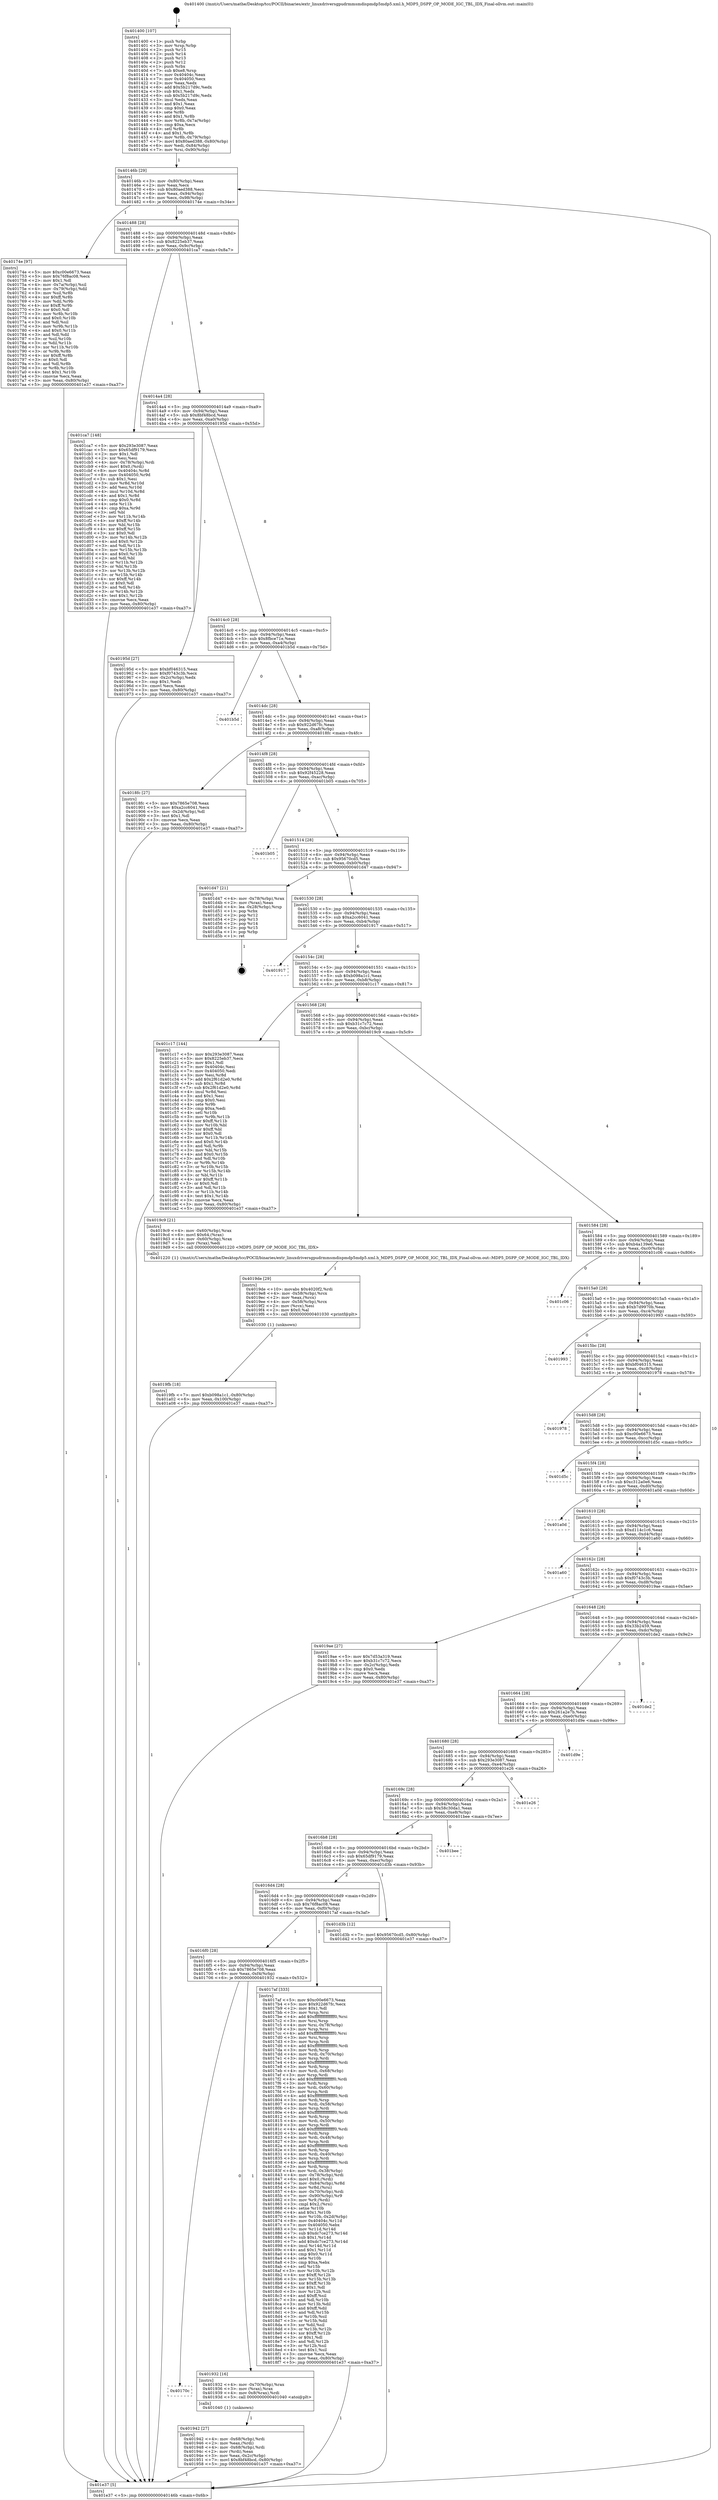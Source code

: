 digraph "0x401400" {
  label = "0x401400 (/mnt/c/Users/mathe/Desktop/tcc/POCII/binaries/extr_linuxdriversgpudrmmsmdispmdp5mdp5.xml.h_MDP5_DSPP_OP_MODE_IGC_TBL_IDX_Final-ollvm.out::main(0))"
  labelloc = "t"
  node[shape=record]

  Entry [label="",width=0.3,height=0.3,shape=circle,fillcolor=black,style=filled]
  "0x40146b" [label="{
     0x40146b [29]\l
     | [instrs]\l
     &nbsp;&nbsp;0x40146b \<+3\>: mov -0x80(%rbp),%eax\l
     &nbsp;&nbsp;0x40146e \<+2\>: mov %eax,%ecx\l
     &nbsp;&nbsp;0x401470 \<+6\>: sub $0x80aed388,%ecx\l
     &nbsp;&nbsp;0x401476 \<+6\>: mov %eax,-0x94(%rbp)\l
     &nbsp;&nbsp;0x40147c \<+6\>: mov %ecx,-0x98(%rbp)\l
     &nbsp;&nbsp;0x401482 \<+6\>: je 000000000040174e \<main+0x34e\>\l
  }"]
  "0x40174e" [label="{
     0x40174e [97]\l
     | [instrs]\l
     &nbsp;&nbsp;0x40174e \<+5\>: mov $0xc00e6673,%eax\l
     &nbsp;&nbsp;0x401753 \<+5\>: mov $0x76f8ac08,%ecx\l
     &nbsp;&nbsp;0x401758 \<+2\>: mov $0x1,%dl\l
     &nbsp;&nbsp;0x40175a \<+4\>: mov -0x7a(%rbp),%sil\l
     &nbsp;&nbsp;0x40175e \<+4\>: mov -0x79(%rbp),%dil\l
     &nbsp;&nbsp;0x401762 \<+3\>: mov %sil,%r8b\l
     &nbsp;&nbsp;0x401765 \<+4\>: xor $0xff,%r8b\l
     &nbsp;&nbsp;0x401769 \<+3\>: mov %dil,%r9b\l
     &nbsp;&nbsp;0x40176c \<+4\>: xor $0xff,%r9b\l
     &nbsp;&nbsp;0x401770 \<+3\>: xor $0x0,%dl\l
     &nbsp;&nbsp;0x401773 \<+3\>: mov %r8b,%r10b\l
     &nbsp;&nbsp;0x401776 \<+4\>: and $0x0,%r10b\l
     &nbsp;&nbsp;0x40177a \<+3\>: and %dl,%sil\l
     &nbsp;&nbsp;0x40177d \<+3\>: mov %r9b,%r11b\l
     &nbsp;&nbsp;0x401780 \<+4\>: and $0x0,%r11b\l
     &nbsp;&nbsp;0x401784 \<+3\>: and %dl,%dil\l
     &nbsp;&nbsp;0x401787 \<+3\>: or %sil,%r10b\l
     &nbsp;&nbsp;0x40178a \<+3\>: or %dil,%r11b\l
     &nbsp;&nbsp;0x40178d \<+3\>: xor %r11b,%r10b\l
     &nbsp;&nbsp;0x401790 \<+3\>: or %r9b,%r8b\l
     &nbsp;&nbsp;0x401793 \<+4\>: xor $0xff,%r8b\l
     &nbsp;&nbsp;0x401797 \<+3\>: or $0x0,%dl\l
     &nbsp;&nbsp;0x40179a \<+3\>: and %dl,%r8b\l
     &nbsp;&nbsp;0x40179d \<+3\>: or %r8b,%r10b\l
     &nbsp;&nbsp;0x4017a0 \<+4\>: test $0x1,%r10b\l
     &nbsp;&nbsp;0x4017a4 \<+3\>: cmovne %ecx,%eax\l
     &nbsp;&nbsp;0x4017a7 \<+3\>: mov %eax,-0x80(%rbp)\l
     &nbsp;&nbsp;0x4017aa \<+5\>: jmp 0000000000401e37 \<main+0xa37\>\l
  }"]
  "0x401488" [label="{
     0x401488 [28]\l
     | [instrs]\l
     &nbsp;&nbsp;0x401488 \<+5\>: jmp 000000000040148d \<main+0x8d\>\l
     &nbsp;&nbsp;0x40148d \<+6\>: mov -0x94(%rbp),%eax\l
     &nbsp;&nbsp;0x401493 \<+5\>: sub $0x8225eb37,%eax\l
     &nbsp;&nbsp;0x401498 \<+6\>: mov %eax,-0x9c(%rbp)\l
     &nbsp;&nbsp;0x40149e \<+6\>: je 0000000000401ca7 \<main+0x8a7\>\l
  }"]
  "0x401e37" [label="{
     0x401e37 [5]\l
     | [instrs]\l
     &nbsp;&nbsp;0x401e37 \<+5\>: jmp 000000000040146b \<main+0x6b\>\l
  }"]
  "0x401400" [label="{
     0x401400 [107]\l
     | [instrs]\l
     &nbsp;&nbsp;0x401400 \<+1\>: push %rbp\l
     &nbsp;&nbsp;0x401401 \<+3\>: mov %rsp,%rbp\l
     &nbsp;&nbsp;0x401404 \<+2\>: push %r15\l
     &nbsp;&nbsp;0x401406 \<+2\>: push %r14\l
     &nbsp;&nbsp;0x401408 \<+2\>: push %r13\l
     &nbsp;&nbsp;0x40140a \<+2\>: push %r12\l
     &nbsp;&nbsp;0x40140c \<+1\>: push %rbx\l
     &nbsp;&nbsp;0x40140d \<+7\>: sub $0xe8,%rsp\l
     &nbsp;&nbsp;0x401414 \<+7\>: mov 0x40404c,%eax\l
     &nbsp;&nbsp;0x40141b \<+7\>: mov 0x404050,%ecx\l
     &nbsp;&nbsp;0x401422 \<+2\>: mov %eax,%edx\l
     &nbsp;&nbsp;0x401424 \<+6\>: add $0x5b217d9c,%edx\l
     &nbsp;&nbsp;0x40142a \<+3\>: sub $0x1,%edx\l
     &nbsp;&nbsp;0x40142d \<+6\>: sub $0x5b217d9c,%edx\l
     &nbsp;&nbsp;0x401433 \<+3\>: imul %edx,%eax\l
     &nbsp;&nbsp;0x401436 \<+3\>: and $0x1,%eax\l
     &nbsp;&nbsp;0x401439 \<+3\>: cmp $0x0,%eax\l
     &nbsp;&nbsp;0x40143c \<+4\>: sete %r8b\l
     &nbsp;&nbsp;0x401440 \<+4\>: and $0x1,%r8b\l
     &nbsp;&nbsp;0x401444 \<+4\>: mov %r8b,-0x7a(%rbp)\l
     &nbsp;&nbsp;0x401448 \<+3\>: cmp $0xa,%ecx\l
     &nbsp;&nbsp;0x40144b \<+4\>: setl %r8b\l
     &nbsp;&nbsp;0x40144f \<+4\>: and $0x1,%r8b\l
     &nbsp;&nbsp;0x401453 \<+4\>: mov %r8b,-0x79(%rbp)\l
     &nbsp;&nbsp;0x401457 \<+7\>: movl $0x80aed388,-0x80(%rbp)\l
     &nbsp;&nbsp;0x40145e \<+6\>: mov %edi,-0x84(%rbp)\l
     &nbsp;&nbsp;0x401464 \<+7\>: mov %rsi,-0x90(%rbp)\l
  }"]
  Exit [label="",width=0.3,height=0.3,shape=circle,fillcolor=black,style=filled,peripheries=2]
  "0x401ca7" [label="{
     0x401ca7 [148]\l
     | [instrs]\l
     &nbsp;&nbsp;0x401ca7 \<+5\>: mov $0x293e3087,%eax\l
     &nbsp;&nbsp;0x401cac \<+5\>: mov $0x65df9179,%ecx\l
     &nbsp;&nbsp;0x401cb1 \<+2\>: mov $0x1,%dl\l
     &nbsp;&nbsp;0x401cb3 \<+2\>: xor %esi,%esi\l
     &nbsp;&nbsp;0x401cb5 \<+4\>: mov -0x78(%rbp),%rdi\l
     &nbsp;&nbsp;0x401cb9 \<+6\>: movl $0x0,(%rdi)\l
     &nbsp;&nbsp;0x401cbf \<+8\>: mov 0x40404c,%r8d\l
     &nbsp;&nbsp;0x401cc7 \<+8\>: mov 0x404050,%r9d\l
     &nbsp;&nbsp;0x401ccf \<+3\>: sub $0x1,%esi\l
     &nbsp;&nbsp;0x401cd2 \<+3\>: mov %r8d,%r10d\l
     &nbsp;&nbsp;0x401cd5 \<+3\>: add %esi,%r10d\l
     &nbsp;&nbsp;0x401cd8 \<+4\>: imul %r10d,%r8d\l
     &nbsp;&nbsp;0x401cdc \<+4\>: and $0x1,%r8d\l
     &nbsp;&nbsp;0x401ce0 \<+4\>: cmp $0x0,%r8d\l
     &nbsp;&nbsp;0x401ce4 \<+4\>: sete %r11b\l
     &nbsp;&nbsp;0x401ce8 \<+4\>: cmp $0xa,%r9d\l
     &nbsp;&nbsp;0x401cec \<+3\>: setl %bl\l
     &nbsp;&nbsp;0x401cef \<+3\>: mov %r11b,%r14b\l
     &nbsp;&nbsp;0x401cf2 \<+4\>: xor $0xff,%r14b\l
     &nbsp;&nbsp;0x401cf6 \<+3\>: mov %bl,%r15b\l
     &nbsp;&nbsp;0x401cf9 \<+4\>: xor $0xff,%r15b\l
     &nbsp;&nbsp;0x401cfd \<+3\>: xor $0x0,%dl\l
     &nbsp;&nbsp;0x401d00 \<+3\>: mov %r14b,%r12b\l
     &nbsp;&nbsp;0x401d03 \<+4\>: and $0x0,%r12b\l
     &nbsp;&nbsp;0x401d07 \<+3\>: and %dl,%r11b\l
     &nbsp;&nbsp;0x401d0a \<+3\>: mov %r15b,%r13b\l
     &nbsp;&nbsp;0x401d0d \<+4\>: and $0x0,%r13b\l
     &nbsp;&nbsp;0x401d11 \<+2\>: and %dl,%bl\l
     &nbsp;&nbsp;0x401d13 \<+3\>: or %r11b,%r12b\l
     &nbsp;&nbsp;0x401d16 \<+3\>: or %bl,%r13b\l
     &nbsp;&nbsp;0x401d19 \<+3\>: xor %r13b,%r12b\l
     &nbsp;&nbsp;0x401d1c \<+3\>: or %r15b,%r14b\l
     &nbsp;&nbsp;0x401d1f \<+4\>: xor $0xff,%r14b\l
     &nbsp;&nbsp;0x401d23 \<+3\>: or $0x0,%dl\l
     &nbsp;&nbsp;0x401d26 \<+3\>: and %dl,%r14b\l
     &nbsp;&nbsp;0x401d29 \<+3\>: or %r14b,%r12b\l
     &nbsp;&nbsp;0x401d2c \<+4\>: test $0x1,%r12b\l
     &nbsp;&nbsp;0x401d30 \<+3\>: cmovne %ecx,%eax\l
     &nbsp;&nbsp;0x401d33 \<+3\>: mov %eax,-0x80(%rbp)\l
     &nbsp;&nbsp;0x401d36 \<+5\>: jmp 0000000000401e37 \<main+0xa37\>\l
  }"]
  "0x4014a4" [label="{
     0x4014a4 [28]\l
     | [instrs]\l
     &nbsp;&nbsp;0x4014a4 \<+5\>: jmp 00000000004014a9 \<main+0xa9\>\l
     &nbsp;&nbsp;0x4014a9 \<+6\>: mov -0x94(%rbp),%eax\l
     &nbsp;&nbsp;0x4014af \<+5\>: sub $0x8bf48bcd,%eax\l
     &nbsp;&nbsp;0x4014b4 \<+6\>: mov %eax,-0xa0(%rbp)\l
     &nbsp;&nbsp;0x4014ba \<+6\>: je 000000000040195d \<main+0x55d\>\l
  }"]
  "0x4019fb" [label="{
     0x4019fb [18]\l
     | [instrs]\l
     &nbsp;&nbsp;0x4019fb \<+7\>: movl $0xb098a1c1,-0x80(%rbp)\l
     &nbsp;&nbsp;0x401a02 \<+6\>: mov %eax,-0x100(%rbp)\l
     &nbsp;&nbsp;0x401a08 \<+5\>: jmp 0000000000401e37 \<main+0xa37\>\l
  }"]
  "0x40195d" [label="{
     0x40195d [27]\l
     | [instrs]\l
     &nbsp;&nbsp;0x40195d \<+5\>: mov $0xbf046315,%eax\l
     &nbsp;&nbsp;0x401962 \<+5\>: mov $0xf0743c3b,%ecx\l
     &nbsp;&nbsp;0x401967 \<+3\>: mov -0x2c(%rbp),%edx\l
     &nbsp;&nbsp;0x40196a \<+3\>: cmp $0x1,%edx\l
     &nbsp;&nbsp;0x40196d \<+3\>: cmovl %ecx,%eax\l
     &nbsp;&nbsp;0x401970 \<+3\>: mov %eax,-0x80(%rbp)\l
     &nbsp;&nbsp;0x401973 \<+5\>: jmp 0000000000401e37 \<main+0xa37\>\l
  }"]
  "0x4014c0" [label="{
     0x4014c0 [28]\l
     | [instrs]\l
     &nbsp;&nbsp;0x4014c0 \<+5\>: jmp 00000000004014c5 \<main+0xc5\>\l
     &nbsp;&nbsp;0x4014c5 \<+6\>: mov -0x94(%rbp),%eax\l
     &nbsp;&nbsp;0x4014cb \<+5\>: sub $0x8fbce71e,%eax\l
     &nbsp;&nbsp;0x4014d0 \<+6\>: mov %eax,-0xa4(%rbp)\l
     &nbsp;&nbsp;0x4014d6 \<+6\>: je 0000000000401b5d \<main+0x75d\>\l
  }"]
  "0x4019de" [label="{
     0x4019de [29]\l
     | [instrs]\l
     &nbsp;&nbsp;0x4019de \<+10\>: movabs $0x4020f2,%rdi\l
     &nbsp;&nbsp;0x4019e8 \<+4\>: mov -0x58(%rbp),%rcx\l
     &nbsp;&nbsp;0x4019ec \<+2\>: mov %eax,(%rcx)\l
     &nbsp;&nbsp;0x4019ee \<+4\>: mov -0x58(%rbp),%rcx\l
     &nbsp;&nbsp;0x4019f2 \<+2\>: mov (%rcx),%esi\l
     &nbsp;&nbsp;0x4019f4 \<+2\>: mov $0x0,%al\l
     &nbsp;&nbsp;0x4019f6 \<+5\>: call 0000000000401030 \<printf@plt\>\l
     | [calls]\l
     &nbsp;&nbsp;0x401030 \{1\} (unknown)\l
  }"]
  "0x401b5d" [label="{
     0x401b5d\l
  }", style=dashed]
  "0x4014dc" [label="{
     0x4014dc [28]\l
     | [instrs]\l
     &nbsp;&nbsp;0x4014dc \<+5\>: jmp 00000000004014e1 \<main+0xe1\>\l
     &nbsp;&nbsp;0x4014e1 \<+6\>: mov -0x94(%rbp),%eax\l
     &nbsp;&nbsp;0x4014e7 \<+5\>: sub $0x922d67fc,%eax\l
     &nbsp;&nbsp;0x4014ec \<+6\>: mov %eax,-0xa8(%rbp)\l
     &nbsp;&nbsp;0x4014f2 \<+6\>: je 00000000004018fc \<main+0x4fc\>\l
  }"]
  "0x401942" [label="{
     0x401942 [27]\l
     | [instrs]\l
     &nbsp;&nbsp;0x401942 \<+4\>: mov -0x68(%rbp),%rdi\l
     &nbsp;&nbsp;0x401946 \<+2\>: mov %eax,(%rdi)\l
     &nbsp;&nbsp;0x401948 \<+4\>: mov -0x68(%rbp),%rdi\l
     &nbsp;&nbsp;0x40194c \<+2\>: mov (%rdi),%eax\l
     &nbsp;&nbsp;0x40194e \<+3\>: mov %eax,-0x2c(%rbp)\l
     &nbsp;&nbsp;0x401951 \<+7\>: movl $0x8bf48bcd,-0x80(%rbp)\l
     &nbsp;&nbsp;0x401958 \<+5\>: jmp 0000000000401e37 \<main+0xa37\>\l
  }"]
  "0x4018fc" [label="{
     0x4018fc [27]\l
     | [instrs]\l
     &nbsp;&nbsp;0x4018fc \<+5\>: mov $0x7865e708,%eax\l
     &nbsp;&nbsp;0x401901 \<+5\>: mov $0xa2cc6041,%ecx\l
     &nbsp;&nbsp;0x401906 \<+3\>: mov -0x2d(%rbp),%dl\l
     &nbsp;&nbsp;0x401909 \<+3\>: test $0x1,%dl\l
     &nbsp;&nbsp;0x40190c \<+3\>: cmovne %ecx,%eax\l
     &nbsp;&nbsp;0x40190f \<+3\>: mov %eax,-0x80(%rbp)\l
     &nbsp;&nbsp;0x401912 \<+5\>: jmp 0000000000401e37 \<main+0xa37\>\l
  }"]
  "0x4014f8" [label="{
     0x4014f8 [28]\l
     | [instrs]\l
     &nbsp;&nbsp;0x4014f8 \<+5\>: jmp 00000000004014fd \<main+0xfd\>\l
     &nbsp;&nbsp;0x4014fd \<+6\>: mov -0x94(%rbp),%eax\l
     &nbsp;&nbsp;0x401503 \<+5\>: sub $0x92f45228,%eax\l
     &nbsp;&nbsp;0x401508 \<+6\>: mov %eax,-0xac(%rbp)\l
     &nbsp;&nbsp;0x40150e \<+6\>: je 0000000000401b05 \<main+0x705\>\l
  }"]
  "0x40170c" [label="{
     0x40170c\l
  }", style=dashed]
  "0x401b05" [label="{
     0x401b05\l
  }", style=dashed]
  "0x401514" [label="{
     0x401514 [28]\l
     | [instrs]\l
     &nbsp;&nbsp;0x401514 \<+5\>: jmp 0000000000401519 \<main+0x119\>\l
     &nbsp;&nbsp;0x401519 \<+6\>: mov -0x94(%rbp),%eax\l
     &nbsp;&nbsp;0x40151f \<+5\>: sub $0x95670cd5,%eax\l
     &nbsp;&nbsp;0x401524 \<+6\>: mov %eax,-0xb0(%rbp)\l
     &nbsp;&nbsp;0x40152a \<+6\>: je 0000000000401d47 \<main+0x947\>\l
  }"]
  "0x401932" [label="{
     0x401932 [16]\l
     | [instrs]\l
     &nbsp;&nbsp;0x401932 \<+4\>: mov -0x70(%rbp),%rax\l
     &nbsp;&nbsp;0x401936 \<+3\>: mov (%rax),%rax\l
     &nbsp;&nbsp;0x401939 \<+4\>: mov 0x8(%rax),%rdi\l
     &nbsp;&nbsp;0x40193d \<+5\>: call 0000000000401040 \<atoi@plt\>\l
     | [calls]\l
     &nbsp;&nbsp;0x401040 \{1\} (unknown)\l
  }"]
  "0x401d47" [label="{
     0x401d47 [21]\l
     | [instrs]\l
     &nbsp;&nbsp;0x401d47 \<+4\>: mov -0x78(%rbp),%rax\l
     &nbsp;&nbsp;0x401d4b \<+2\>: mov (%rax),%eax\l
     &nbsp;&nbsp;0x401d4d \<+4\>: lea -0x28(%rbp),%rsp\l
     &nbsp;&nbsp;0x401d51 \<+1\>: pop %rbx\l
     &nbsp;&nbsp;0x401d52 \<+2\>: pop %r12\l
     &nbsp;&nbsp;0x401d54 \<+2\>: pop %r13\l
     &nbsp;&nbsp;0x401d56 \<+2\>: pop %r14\l
     &nbsp;&nbsp;0x401d58 \<+2\>: pop %r15\l
     &nbsp;&nbsp;0x401d5a \<+1\>: pop %rbp\l
     &nbsp;&nbsp;0x401d5b \<+1\>: ret\l
  }"]
  "0x401530" [label="{
     0x401530 [28]\l
     | [instrs]\l
     &nbsp;&nbsp;0x401530 \<+5\>: jmp 0000000000401535 \<main+0x135\>\l
     &nbsp;&nbsp;0x401535 \<+6\>: mov -0x94(%rbp),%eax\l
     &nbsp;&nbsp;0x40153b \<+5\>: sub $0xa2cc6041,%eax\l
     &nbsp;&nbsp;0x401540 \<+6\>: mov %eax,-0xb4(%rbp)\l
     &nbsp;&nbsp;0x401546 \<+6\>: je 0000000000401917 \<main+0x517\>\l
  }"]
  "0x4016f0" [label="{
     0x4016f0 [28]\l
     | [instrs]\l
     &nbsp;&nbsp;0x4016f0 \<+5\>: jmp 00000000004016f5 \<main+0x2f5\>\l
     &nbsp;&nbsp;0x4016f5 \<+6\>: mov -0x94(%rbp),%eax\l
     &nbsp;&nbsp;0x4016fb \<+5\>: sub $0x7865e708,%eax\l
     &nbsp;&nbsp;0x401700 \<+6\>: mov %eax,-0xf4(%rbp)\l
     &nbsp;&nbsp;0x401706 \<+6\>: je 0000000000401932 \<main+0x532\>\l
  }"]
  "0x401917" [label="{
     0x401917\l
  }", style=dashed]
  "0x40154c" [label="{
     0x40154c [28]\l
     | [instrs]\l
     &nbsp;&nbsp;0x40154c \<+5\>: jmp 0000000000401551 \<main+0x151\>\l
     &nbsp;&nbsp;0x401551 \<+6\>: mov -0x94(%rbp),%eax\l
     &nbsp;&nbsp;0x401557 \<+5\>: sub $0xb098a1c1,%eax\l
     &nbsp;&nbsp;0x40155c \<+6\>: mov %eax,-0xb8(%rbp)\l
     &nbsp;&nbsp;0x401562 \<+6\>: je 0000000000401c17 \<main+0x817\>\l
  }"]
  "0x4017af" [label="{
     0x4017af [333]\l
     | [instrs]\l
     &nbsp;&nbsp;0x4017af \<+5\>: mov $0xc00e6673,%eax\l
     &nbsp;&nbsp;0x4017b4 \<+5\>: mov $0x922d67fc,%ecx\l
     &nbsp;&nbsp;0x4017b9 \<+2\>: mov $0x1,%dl\l
     &nbsp;&nbsp;0x4017bb \<+3\>: mov %rsp,%rsi\l
     &nbsp;&nbsp;0x4017be \<+4\>: add $0xfffffffffffffff0,%rsi\l
     &nbsp;&nbsp;0x4017c2 \<+3\>: mov %rsi,%rsp\l
     &nbsp;&nbsp;0x4017c5 \<+4\>: mov %rsi,-0x78(%rbp)\l
     &nbsp;&nbsp;0x4017c9 \<+3\>: mov %rsp,%rsi\l
     &nbsp;&nbsp;0x4017cc \<+4\>: add $0xfffffffffffffff0,%rsi\l
     &nbsp;&nbsp;0x4017d0 \<+3\>: mov %rsi,%rsp\l
     &nbsp;&nbsp;0x4017d3 \<+3\>: mov %rsp,%rdi\l
     &nbsp;&nbsp;0x4017d6 \<+4\>: add $0xfffffffffffffff0,%rdi\l
     &nbsp;&nbsp;0x4017da \<+3\>: mov %rdi,%rsp\l
     &nbsp;&nbsp;0x4017dd \<+4\>: mov %rdi,-0x70(%rbp)\l
     &nbsp;&nbsp;0x4017e1 \<+3\>: mov %rsp,%rdi\l
     &nbsp;&nbsp;0x4017e4 \<+4\>: add $0xfffffffffffffff0,%rdi\l
     &nbsp;&nbsp;0x4017e8 \<+3\>: mov %rdi,%rsp\l
     &nbsp;&nbsp;0x4017eb \<+4\>: mov %rdi,-0x68(%rbp)\l
     &nbsp;&nbsp;0x4017ef \<+3\>: mov %rsp,%rdi\l
     &nbsp;&nbsp;0x4017f2 \<+4\>: add $0xfffffffffffffff0,%rdi\l
     &nbsp;&nbsp;0x4017f6 \<+3\>: mov %rdi,%rsp\l
     &nbsp;&nbsp;0x4017f9 \<+4\>: mov %rdi,-0x60(%rbp)\l
     &nbsp;&nbsp;0x4017fd \<+3\>: mov %rsp,%rdi\l
     &nbsp;&nbsp;0x401800 \<+4\>: add $0xfffffffffffffff0,%rdi\l
     &nbsp;&nbsp;0x401804 \<+3\>: mov %rdi,%rsp\l
     &nbsp;&nbsp;0x401807 \<+4\>: mov %rdi,-0x58(%rbp)\l
     &nbsp;&nbsp;0x40180b \<+3\>: mov %rsp,%rdi\l
     &nbsp;&nbsp;0x40180e \<+4\>: add $0xfffffffffffffff0,%rdi\l
     &nbsp;&nbsp;0x401812 \<+3\>: mov %rdi,%rsp\l
     &nbsp;&nbsp;0x401815 \<+4\>: mov %rdi,-0x50(%rbp)\l
     &nbsp;&nbsp;0x401819 \<+3\>: mov %rsp,%rdi\l
     &nbsp;&nbsp;0x40181c \<+4\>: add $0xfffffffffffffff0,%rdi\l
     &nbsp;&nbsp;0x401820 \<+3\>: mov %rdi,%rsp\l
     &nbsp;&nbsp;0x401823 \<+4\>: mov %rdi,-0x48(%rbp)\l
     &nbsp;&nbsp;0x401827 \<+3\>: mov %rsp,%rdi\l
     &nbsp;&nbsp;0x40182a \<+4\>: add $0xfffffffffffffff0,%rdi\l
     &nbsp;&nbsp;0x40182e \<+3\>: mov %rdi,%rsp\l
     &nbsp;&nbsp;0x401831 \<+4\>: mov %rdi,-0x40(%rbp)\l
     &nbsp;&nbsp;0x401835 \<+3\>: mov %rsp,%rdi\l
     &nbsp;&nbsp;0x401838 \<+4\>: add $0xfffffffffffffff0,%rdi\l
     &nbsp;&nbsp;0x40183c \<+3\>: mov %rdi,%rsp\l
     &nbsp;&nbsp;0x40183f \<+4\>: mov %rdi,-0x38(%rbp)\l
     &nbsp;&nbsp;0x401843 \<+4\>: mov -0x78(%rbp),%rdi\l
     &nbsp;&nbsp;0x401847 \<+6\>: movl $0x0,(%rdi)\l
     &nbsp;&nbsp;0x40184d \<+7\>: mov -0x84(%rbp),%r8d\l
     &nbsp;&nbsp;0x401854 \<+3\>: mov %r8d,(%rsi)\l
     &nbsp;&nbsp;0x401857 \<+4\>: mov -0x70(%rbp),%rdi\l
     &nbsp;&nbsp;0x40185b \<+7\>: mov -0x90(%rbp),%r9\l
     &nbsp;&nbsp;0x401862 \<+3\>: mov %r9,(%rdi)\l
     &nbsp;&nbsp;0x401865 \<+3\>: cmpl $0x2,(%rsi)\l
     &nbsp;&nbsp;0x401868 \<+4\>: setne %r10b\l
     &nbsp;&nbsp;0x40186c \<+4\>: and $0x1,%r10b\l
     &nbsp;&nbsp;0x401870 \<+4\>: mov %r10b,-0x2d(%rbp)\l
     &nbsp;&nbsp;0x401874 \<+8\>: mov 0x40404c,%r11d\l
     &nbsp;&nbsp;0x40187c \<+7\>: mov 0x404050,%ebx\l
     &nbsp;&nbsp;0x401883 \<+3\>: mov %r11d,%r14d\l
     &nbsp;&nbsp;0x401886 \<+7\>: sub $0xdc7ce273,%r14d\l
     &nbsp;&nbsp;0x40188d \<+4\>: sub $0x1,%r14d\l
     &nbsp;&nbsp;0x401891 \<+7\>: add $0xdc7ce273,%r14d\l
     &nbsp;&nbsp;0x401898 \<+4\>: imul %r14d,%r11d\l
     &nbsp;&nbsp;0x40189c \<+4\>: and $0x1,%r11d\l
     &nbsp;&nbsp;0x4018a0 \<+4\>: cmp $0x0,%r11d\l
     &nbsp;&nbsp;0x4018a4 \<+4\>: sete %r10b\l
     &nbsp;&nbsp;0x4018a8 \<+3\>: cmp $0xa,%ebx\l
     &nbsp;&nbsp;0x4018ab \<+4\>: setl %r15b\l
     &nbsp;&nbsp;0x4018af \<+3\>: mov %r10b,%r12b\l
     &nbsp;&nbsp;0x4018b2 \<+4\>: xor $0xff,%r12b\l
     &nbsp;&nbsp;0x4018b6 \<+3\>: mov %r15b,%r13b\l
     &nbsp;&nbsp;0x4018b9 \<+4\>: xor $0xff,%r13b\l
     &nbsp;&nbsp;0x4018bd \<+3\>: xor $0x1,%dl\l
     &nbsp;&nbsp;0x4018c0 \<+3\>: mov %r12b,%sil\l
     &nbsp;&nbsp;0x4018c3 \<+4\>: and $0xff,%sil\l
     &nbsp;&nbsp;0x4018c7 \<+3\>: and %dl,%r10b\l
     &nbsp;&nbsp;0x4018ca \<+3\>: mov %r13b,%dil\l
     &nbsp;&nbsp;0x4018cd \<+4\>: and $0xff,%dil\l
     &nbsp;&nbsp;0x4018d1 \<+3\>: and %dl,%r15b\l
     &nbsp;&nbsp;0x4018d4 \<+3\>: or %r10b,%sil\l
     &nbsp;&nbsp;0x4018d7 \<+3\>: or %r15b,%dil\l
     &nbsp;&nbsp;0x4018da \<+3\>: xor %dil,%sil\l
     &nbsp;&nbsp;0x4018dd \<+3\>: or %r13b,%r12b\l
     &nbsp;&nbsp;0x4018e0 \<+4\>: xor $0xff,%r12b\l
     &nbsp;&nbsp;0x4018e4 \<+3\>: or $0x1,%dl\l
     &nbsp;&nbsp;0x4018e7 \<+3\>: and %dl,%r12b\l
     &nbsp;&nbsp;0x4018ea \<+3\>: or %r12b,%sil\l
     &nbsp;&nbsp;0x4018ed \<+4\>: test $0x1,%sil\l
     &nbsp;&nbsp;0x4018f1 \<+3\>: cmovne %ecx,%eax\l
     &nbsp;&nbsp;0x4018f4 \<+3\>: mov %eax,-0x80(%rbp)\l
     &nbsp;&nbsp;0x4018f7 \<+5\>: jmp 0000000000401e37 \<main+0xa37\>\l
  }"]
  "0x401c17" [label="{
     0x401c17 [144]\l
     | [instrs]\l
     &nbsp;&nbsp;0x401c17 \<+5\>: mov $0x293e3087,%eax\l
     &nbsp;&nbsp;0x401c1c \<+5\>: mov $0x8225eb37,%ecx\l
     &nbsp;&nbsp;0x401c21 \<+2\>: mov $0x1,%dl\l
     &nbsp;&nbsp;0x401c23 \<+7\>: mov 0x40404c,%esi\l
     &nbsp;&nbsp;0x401c2a \<+7\>: mov 0x404050,%edi\l
     &nbsp;&nbsp;0x401c31 \<+3\>: mov %esi,%r8d\l
     &nbsp;&nbsp;0x401c34 \<+7\>: add $0x2f61d2e0,%r8d\l
     &nbsp;&nbsp;0x401c3b \<+4\>: sub $0x1,%r8d\l
     &nbsp;&nbsp;0x401c3f \<+7\>: sub $0x2f61d2e0,%r8d\l
     &nbsp;&nbsp;0x401c46 \<+4\>: imul %r8d,%esi\l
     &nbsp;&nbsp;0x401c4a \<+3\>: and $0x1,%esi\l
     &nbsp;&nbsp;0x401c4d \<+3\>: cmp $0x0,%esi\l
     &nbsp;&nbsp;0x401c50 \<+4\>: sete %r9b\l
     &nbsp;&nbsp;0x401c54 \<+3\>: cmp $0xa,%edi\l
     &nbsp;&nbsp;0x401c57 \<+4\>: setl %r10b\l
     &nbsp;&nbsp;0x401c5b \<+3\>: mov %r9b,%r11b\l
     &nbsp;&nbsp;0x401c5e \<+4\>: xor $0xff,%r11b\l
     &nbsp;&nbsp;0x401c62 \<+3\>: mov %r10b,%bl\l
     &nbsp;&nbsp;0x401c65 \<+3\>: xor $0xff,%bl\l
     &nbsp;&nbsp;0x401c68 \<+3\>: xor $0x0,%dl\l
     &nbsp;&nbsp;0x401c6b \<+3\>: mov %r11b,%r14b\l
     &nbsp;&nbsp;0x401c6e \<+4\>: and $0x0,%r14b\l
     &nbsp;&nbsp;0x401c72 \<+3\>: and %dl,%r9b\l
     &nbsp;&nbsp;0x401c75 \<+3\>: mov %bl,%r15b\l
     &nbsp;&nbsp;0x401c78 \<+4\>: and $0x0,%r15b\l
     &nbsp;&nbsp;0x401c7c \<+3\>: and %dl,%r10b\l
     &nbsp;&nbsp;0x401c7f \<+3\>: or %r9b,%r14b\l
     &nbsp;&nbsp;0x401c82 \<+3\>: or %r10b,%r15b\l
     &nbsp;&nbsp;0x401c85 \<+3\>: xor %r15b,%r14b\l
     &nbsp;&nbsp;0x401c88 \<+3\>: or %bl,%r11b\l
     &nbsp;&nbsp;0x401c8b \<+4\>: xor $0xff,%r11b\l
     &nbsp;&nbsp;0x401c8f \<+3\>: or $0x0,%dl\l
     &nbsp;&nbsp;0x401c92 \<+3\>: and %dl,%r11b\l
     &nbsp;&nbsp;0x401c95 \<+3\>: or %r11b,%r14b\l
     &nbsp;&nbsp;0x401c98 \<+4\>: test $0x1,%r14b\l
     &nbsp;&nbsp;0x401c9c \<+3\>: cmovne %ecx,%eax\l
     &nbsp;&nbsp;0x401c9f \<+3\>: mov %eax,-0x80(%rbp)\l
     &nbsp;&nbsp;0x401ca2 \<+5\>: jmp 0000000000401e37 \<main+0xa37\>\l
  }"]
  "0x401568" [label="{
     0x401568 [28]\l
     | [instrs]\l
     &nbsp;&nbsp;0x401568 \<+5\>: jmp 000000000040156d \<main+0x16d\>\l
     &nbsp;&nbsp;0x40156d \<+6\>: mov -0x94(%rbp),%eax\l
     &nbsp;&nbsp;0x401573 \<+5\>: sub $0xb31c7c72,%eax\l
     &nbsp;&nbsp;0x401578 \<+6\>: mov %eax,-0xbc(%rbp)\l
     &nbsp;&nbsp;0x40157e \<+6\>: je 00000000004019c9 \<main+0x5c9\>\l
  }"]
  "0x4016d4" [label="{
     0x4016d4 [28]\l
     | [instrs]\l
     &nbsp;&nbsp;0x4016d4 \<+5\>: jmp 00000000004016d9 \<main+0x2d9\>\l
     &nbsp;&nbsp;0x4016d9 \<+6\>: mov -0x94(%rbp),%eax\l
     &nbsp;&nbsp;0x4016df \<+5\>: sub $0x76f8ac08,%eax\l
     &nbsp;&nbsp;0x4016e4 \<+6\>: mov %eax,-0xf0(%rbp)\l
     &nbsp;&nbsp;0x4016ea \<+6\>: je 00000000004017af \<main+0x3af\>\l
  }"]
  "0x4019c9" [label="{
     0x4019c9 [21]\l
     | [instrs]\l
     &nbsp;&nbsp;0x4019c9 \<+4\>: mov -0x60(%rbp),%rax\l
     &nbsp;&nbsp;0x4019cd \<+6\>: movl $0x64,(%rax)\l
     &nbsp;&nbsp;0x4019d3 \<+4\>: mov -0x60(%rbp),%rax\l
     &nbsp;&nbsp;0x4019d7 \<+2\>: mov (%rax),%edi\l
     &nbsp;&nbsp;0x4019d9 \<+5\>: call 0000000000401220 \<MDP5_DSPP_OP_MODE_IGC_TBL_IDX\>\l
     | [calls]\l
     &nbsp;&nbsp;0x401220 \{1\} (/mnt/c/Users/mathe/Desktop/tcc/POCII/binaries/extr_linuxdriversgpudrmmsmdispmdp5mdp5.xml.h_MDP5_DSPP_OP_MODE_IGC_TBL_IDX_Final-ollvm.out::MDP5_DSPP_OP_MODE_IGC_TBL_IDX)\l
  }"]
  "0x401584" [label="{
     0x401584 [28]\l
     | [instrs]\l
     &nbsp;&nbsp;0x401584 \<+5\>: jmp 0000000000401589 \<main+0x189\>\l
     &nbsp;&nbsp;0x401589 \<+6\>: mov -0x94(%rbp),%eax\l
     &nbsp;&nbsp;0x40158f \<+5\>: sub $0xb4a139e6,%eax\l
     &nbsp;&nbsp;0x401594 \<+6\>: mov %eax,-0xc0(%rbp)\l
     &nbsp;&nbsp;0x40159a \<+6\>: je 0000000000401c06 \<main+0x806\>\l
  }"]
  "0x401d3b" [label="{
     0x401d3b [12]\l
     | [instrs]\l
     &nbsp;&nbsp;0x401d3b \<+7\>: movl $0x95670cd5,-0x80(%rbp)\l
     &nbsp;&nbsp;0x401d42 \<+5\>: jmp 0000000000401e37 \<main+0xa37\>\l
  }"]
  "0x401c06" [label="{
     0x401c06\l
  }", style=dashed]
  "0x4015a0" [label="{
     0x4015a0 [28]\l
     | [instrs]\l
     &nbsp;&nbsp;0x4015a0 \<+5\>: jmp 00000000004015a5 \<main+0x1a5\>\l
     &nbsp;&nbsp;0x4015a5 \<+6\>: mov -0x94(%rbp),%eax\l
     &nbsp;&nbsp;0x4015ab \<+5\>: sub $0xb7d9970b,%eax\l
     &nbsp;&nbsp;0x4015b0 \<+6\>: mov %eax,-0xc4(%rbp)\l
     &nbsp;&nbsp;0x4015b6 \<+6\>: je 0000000000401993 \<main+0x593\>\l
  }"]
  "0x4016b8" [label="{
     0x4016b8 [28]\l
     | [instrs]\l
     &nbsp;&nbsp;0x4016b8 \<+5\>: jmp 00000000004016bd \<main+0x2bd\>\l
     &nbsp;&nbsp;0x4016bd \<+6\>: mov -0x94(%rbp),%eax\l
     &nbsp;&nbsp;0x4016c3 \<+5\>: sub $0x65df9179,%eax\l
     &nbsp;&nbsp;0x4016c8 \<+6\>: mov %eax,-0xec(%rbp)\l
     &nbsp;&nbsp;0x4016ce \<+6\>: je 0000000000401d3b \<main+0x93b\>\l
  }"]
  "0x401993" [label="{
     0x401993\l
  }", style=dashed]
  "0x4015bc" [label="{
     0x4015bc [28]\l
     | [instrs]\l
     &nbsp;&nbsp;0x4015bc \<+5\>: jmp 00000000004015c1 \<main+0x1c1\>\l
     &nbsp;&nbsp;0x4015c1 \<+6\>: mov -0x94(%rbp),%eax\l
     &nbsp;&nbsp;0x4015c7 \<+5\>: sub $0xbf046315,%eax\l
     &nbsp;&nbsp;0x4015cc \<+6\>: mov %eax,-0xc8(%rbp)\l
     &nbsp;&nbsp;0x4015d2 \<+6\>: je 0000000000401978 \<main+0x578\>\l
  }"]
  "0x401bee" [label="{
     0x401bee\l
  }", style=dashed]
  "0x401978" [label="{
     0x401978\l
  }", style=dashed]
  "0x4015d8" [label="{
     0x4015d8 [28]\l
     | [instrs]\l
     &nbsp;&nbsp;0x4015d8 \<+5\>: jmp 00000000004015dd \<main+0x1dd\>\l
     &nbsp;&nbsp;0x4015dd \<+6\>: mov -0x94(%rbp),%eax\l
     &nbsp;&nbsp;0x4015e3 \<+5\>: sub $0xc00e6673,%eax\l
     &nbsp;&nbsp;0x4015e8 \<+6\>: mov %eax,-0xcc(%rbp)\l
     &nbsp;&nbsp;0x4015ee \<+6\>: je 0000000000401d5c \<main+0x95c\>\l
  }"]
  "0x40169c" [label="{
     0x40169c [28]\l
     | [instrs]\l
     &nbsp;&nbsp;0x40169c \<+5\>: jmp 00000000004016a1 \<main+0x2a1\>\l
     &nbsp;&nbsp;0x4016a1 \<+6\>: mov -0x94(%rbp),%eax\l
     &nbsp;&nbsp;0x4016a7 \<+5\>: sub $0x58c30da1,%eax\l
     &nbsp;&nbsp;0x4016ac \<+6\>: mov %eax,-0xe8(%rbp)\l
     &nbsp;&nbsp;0x4016b2 \<+6\>: je 0000000000401bee \<main+0x7ee\>\l
  }"]
  "0x401d5c" [label="{
     0x401d5c\l
  }", style=dashed]
  "0x4015f4" [label="{
     0x4015f4 [28]\l
     | [instrs]\l
     &nbsp;&nbsp;0x4015f4 \<+5\>: jmp 00000000004015f9 \<main+0x1f9\>\l
     &nbsp;&nbsp;0x4015f9 \<+6\>: mov -0x94(%rbp),%eax\l
     &nbsp;&nbsp;0x4015ff \<+5\>: sub $0xc312a0e6,%eax\l
     &nbsp;&nbsp;0x401604 \<+6\>: mov %eax,-0xd0(%rbp)\l
     &nbsp;&nbsp;0x40160a \<+6\>: je 0000000000401a0d \<main+0x60d\>\l
  }"]
  "0x401e26" [label="{
     0x401e26\l
  }", style=dashed]
  "0x401a0d" [label="{
     0x401a0d\l
  }", style=dashed]
  "0x401610" [label="{
     0x401610 [28]\l
     | [instrs]\l
     &nbsp;&nbsp;0x401610 \<+5\>: jmp 0000000000401615 \<main+0x215\>\l
     &nbsp;&nbsp;0x401615 \<+6\>: mov -0x94(%rbp),%eax\l
     &nbsp;&nbsp;0x40161b \<+5\>: sub $0xd114c1c6,%eax\l
     &nbsp;&nbsp;0x401620 \<+6\>: mov %eax,-0xd4(%rbp)\l
     &nbsp;&nbsp;0x401626 \<+6\>: je 0000000000401a60 \<main+0x660\>\l
  }"]
  "0x401680" [label="{
     0x401680 [28]\l
     | [instrs]\l
     &nbsp;&nbsp;0x401680 \<+5\>: jmp 0000000000401685 \<main+0x285\>\l
     &nbsp;&nbsp;0x401685 \<+6\>: mov -0x94(%rbp),%eax\l
     &nbsp;&nbsp;0x40168b \<+5\>: sub $0x293e3087,%eax\l
     &nbsp;&nbsp;0x401690 \<+6\>: mov %eax,-0xe4(%rbp)\l
     &nbsp;&nbsp;0x401696 \<+6\>: je 0000000000401e26 \<main+0xa26\>\l
  }"]
  "0x401a60" [label="{
     0x401a60\l
  }", style=dashed]
  "0x40162c" [label="{
     0x40162c [28]\l
     | [instrs]\l
     &nbsp;&nbsp;0x40162c \<+5\>: jmp 0000000000401631 \<main+0x231\>\l
     &nbsp;&nbsp;0x401631 \<+6\>: mov -0x94(%rbp),%eax\l
     &nbsp;&nbsp;0x401637 \<+5\>: sub $0xf0743c3b,%eax\l
     &nbsp;&nbsp;0x40163c \<+6\>: mov %eax,-0xd8(%rbp)\l
     &nbsp;&nbsp;0x401642 \<+6\>: je 00000000004019ae \<main+0x5ae\>\l
  }"]
  "0x401d9e" [label="{
     0x401d9e\l
  }", style=dashed]
  "0x4019ae" [label="{
     0x4019ae [27]\l
     | [instrs]\l
     &nbsp;&nbsp;0x4019ae \<+5\>: mov $0x7d53a319,%eax\l
     &nbsp;&nbsp;0x4019b3 \<+5\>: mov $0xb31c7c72,%ecx\l
     &nbsp;&nbsp;0x4019b8 \<+3\>: mov -0x2c(%rbp),%edx\l
     &nbsp;&nbsp;0x4019bb \<+3\>: cmp $0x0,%edx\l
     &nbsp;&nbsp;0x4019be \<+3\>: cmove %ecx,%eax\l
     &nbsp;&nbsp;0x4019c1 \<+3\>: mov %eax,-0x80(%rbp)\l
     &nbsp;&nbsp;0x4019c4 \<+5\>: jmp 0000000000401e37 \<main+0xa37\>\l
  }"]
  "0x401648" [label="{
     0x401648 [28]\l
     | [instrs]\l
     &nbsp;&nbsp;0x401648 \<+5\>: jmp 000000000040164d \<main+0x24d\>\l
     &nbsp;&nbsp;0x40164d \<+6\>: mov -0x94(%rbp),%eax\l
     &nbsp;&nbsp;0x401653 \<+5\>: sub $0x33b2459,%eax\l
     &nbsp;&nbsp;0x401658 \<+6\>: mov %eax,-0xdc(%rbp)\l
     &nbsp;&nbsp;0x40165e \<+6\>: je 0000000000401de2 \<main+0x9e2\>\l
  }"]
  "0x401664" [label="{
     0x401664 [28]\l
     | [instrs]\l
     &nbsp;&nbsp;0x401664 \<+5\>: jmp 0000000000401669 \<main+0x269\>\l
     &nbsp;&nbsp;0x401669 \<+6\>: mov -0x94(%rbp),%eax\l
     &nbsp;&nbsp;0x40166f \<+5\>: sub $0x261a2e7b,%eax\l
     &nbsp;&nbsp;0x401674 \<+6\>: mov %eax,-0xe0(%rbp)\l
     &nbsp;&nbsp;0x40167a \<+6\>: je 0000000000401d9e \<main+0x99e\>\l
  }"]
  "0x401de2" [label="{
     0x401de2\l
  }", style=dashed]
  Entry -> "0x401400" [label=" 1"]
  "0x40146b" -> "0x40174e" [label=" 1"]
  "0x40146b" -> "0x401488" [label=" 10"]
  "0x40174e" -> "0x401e37" [label=" 1"]
  "0x401400" -> "0x40146b" [label=" 1"]
  "0x401e37" -> "0x40146b" [label=" 10"]
  "0x401d47" -> Exit [label=" 1"]
  "0x401488" -> "0x401ca7" [label=" 1"]
  "0x401488" -> "0x4014a4" [label=" 9"]
  "0x401d3b" -> "0x401e37" [label=" 1"]
  "0x4014a4" -> "0x40195d" [label=" 1"]
  "0x4014a4" -> "0x4014c0" [label=" 8"]
  "0x401ca7" -> "0x401e37" [label=" 1"]
  "0x4014c0" -> "0x401b5d" [label=" 0"]
  "0x4014c0" -> "0x4014dc" [label=" 8"]
  "0x401c17" -> "0x401e37" [label=" 1"]
  "0x4014dc" -> "0x4018fc" [label=" 1"]
  "0x4014dc" -> "0x4014f8" [label=" 7"]
  "0x4019fb" -> "0x401e37" [label=" 1"]
  "0x4014f8" -> "0x401b05" [label=" 0"]
  "0x4014f8" -> "0x401514" [label=" 7"]
  "0x4019de" -> "0x4019fb" [label=" 1"]
  "0x401514" -> "0x401d47" [label=" 1"]
  "0x401514" -> "0x401530" [label=" 6"]
  "0x4019c9" -> "0x4019de" [label=" 1"]
  "0x401530" -> "0x401917" [label=" 0"]
  "0x401530" -> "0x40154c" [label=" 6"]
  "0x401942" -> "0x401e37" [label=" 1"]
  "0x40154c" -> "0x401c17" [label=" 1"]
  "0x40154c" -> "0x401568" [label=" 5"]
  "0x401932" -> "0x401942" [label=" 1"]
  "0x401568" -> "0x4019c9" [label=" 1"]
  "0x401568" -> "0x401584" [label=" 4"]
  "0x4016f0" -> "0x401932" [label=" 1"]
  "0x401584" -> "0x401c06" [label=" 0"]
  "0x401584" -> "0x4015a0" [label=" 4"]
  "0x4019ae" -> "0x401e37" [label=" 1"]
  "0x4015a0" -> "0x401993" [label=" 0"]
  "0x4015a0" -> "0x4015bc" [label=" 4"]
  "0x4017af" -> "0x401e37" [label=" 1"]
  "0x4015bc" -> "0x401978" [label=" 0"]
  "0x4015bc" -> "0x4015d8" [label=" 4"]
  "0x40195d" -> "0x401e37" [label=" 1"]
  "0x4015d8" -> "0x401d5c" [label=" 0"]
  "0x4015d8" -> "0x4015f4" [label=" 4"]
  "0x4016d4" -> "0x4017af" [label=" 1"]
  "0x4015f4" -> "0x401a0d" [label=" 0"]
  "0x4015f4" -> "0x401610" [label=" 4"]
  "0x4016f0" -> "0x40170c" [label=" 0"]
  "0x401610" -> "0x401a60" [label=" 0"]
  "0x401610" -> "0x40162c" [label=" 4"]
  "0x4016b8" -> "0x401d3b" [label=" 1"]
  "0x40162c" -> "0x4019ae" [label=" 1"]
  "0x40162c" -> "0x401648" [label=" 3"]
  "0x4018fc" -> "0x401e37" [label=" 1"]
  "0x401648" -> "0x401de2" [label=" 0"]
  "0x401648" -> "0x401664" [label=" 3"]
  "0x40169c" -> "0x4016b8" [label=" 3"]
  "0x401664" -> "0x401d9e" [label=" 0"]
  "0x401664" -> "0x401680" [label=" 3"]
  "0x4016b8" -> "0x4016d4" [label=" 2"]
  "0x401680" -> "0x401e26" [label=" 0"]
  "0x401680" -> "0x40169c" [label=" 3"]
  "0x4016d4" -> "0x4016f0" [label=" 1"]
  "0x40169c" -> "0x401bee" [label=" 0"]
}

